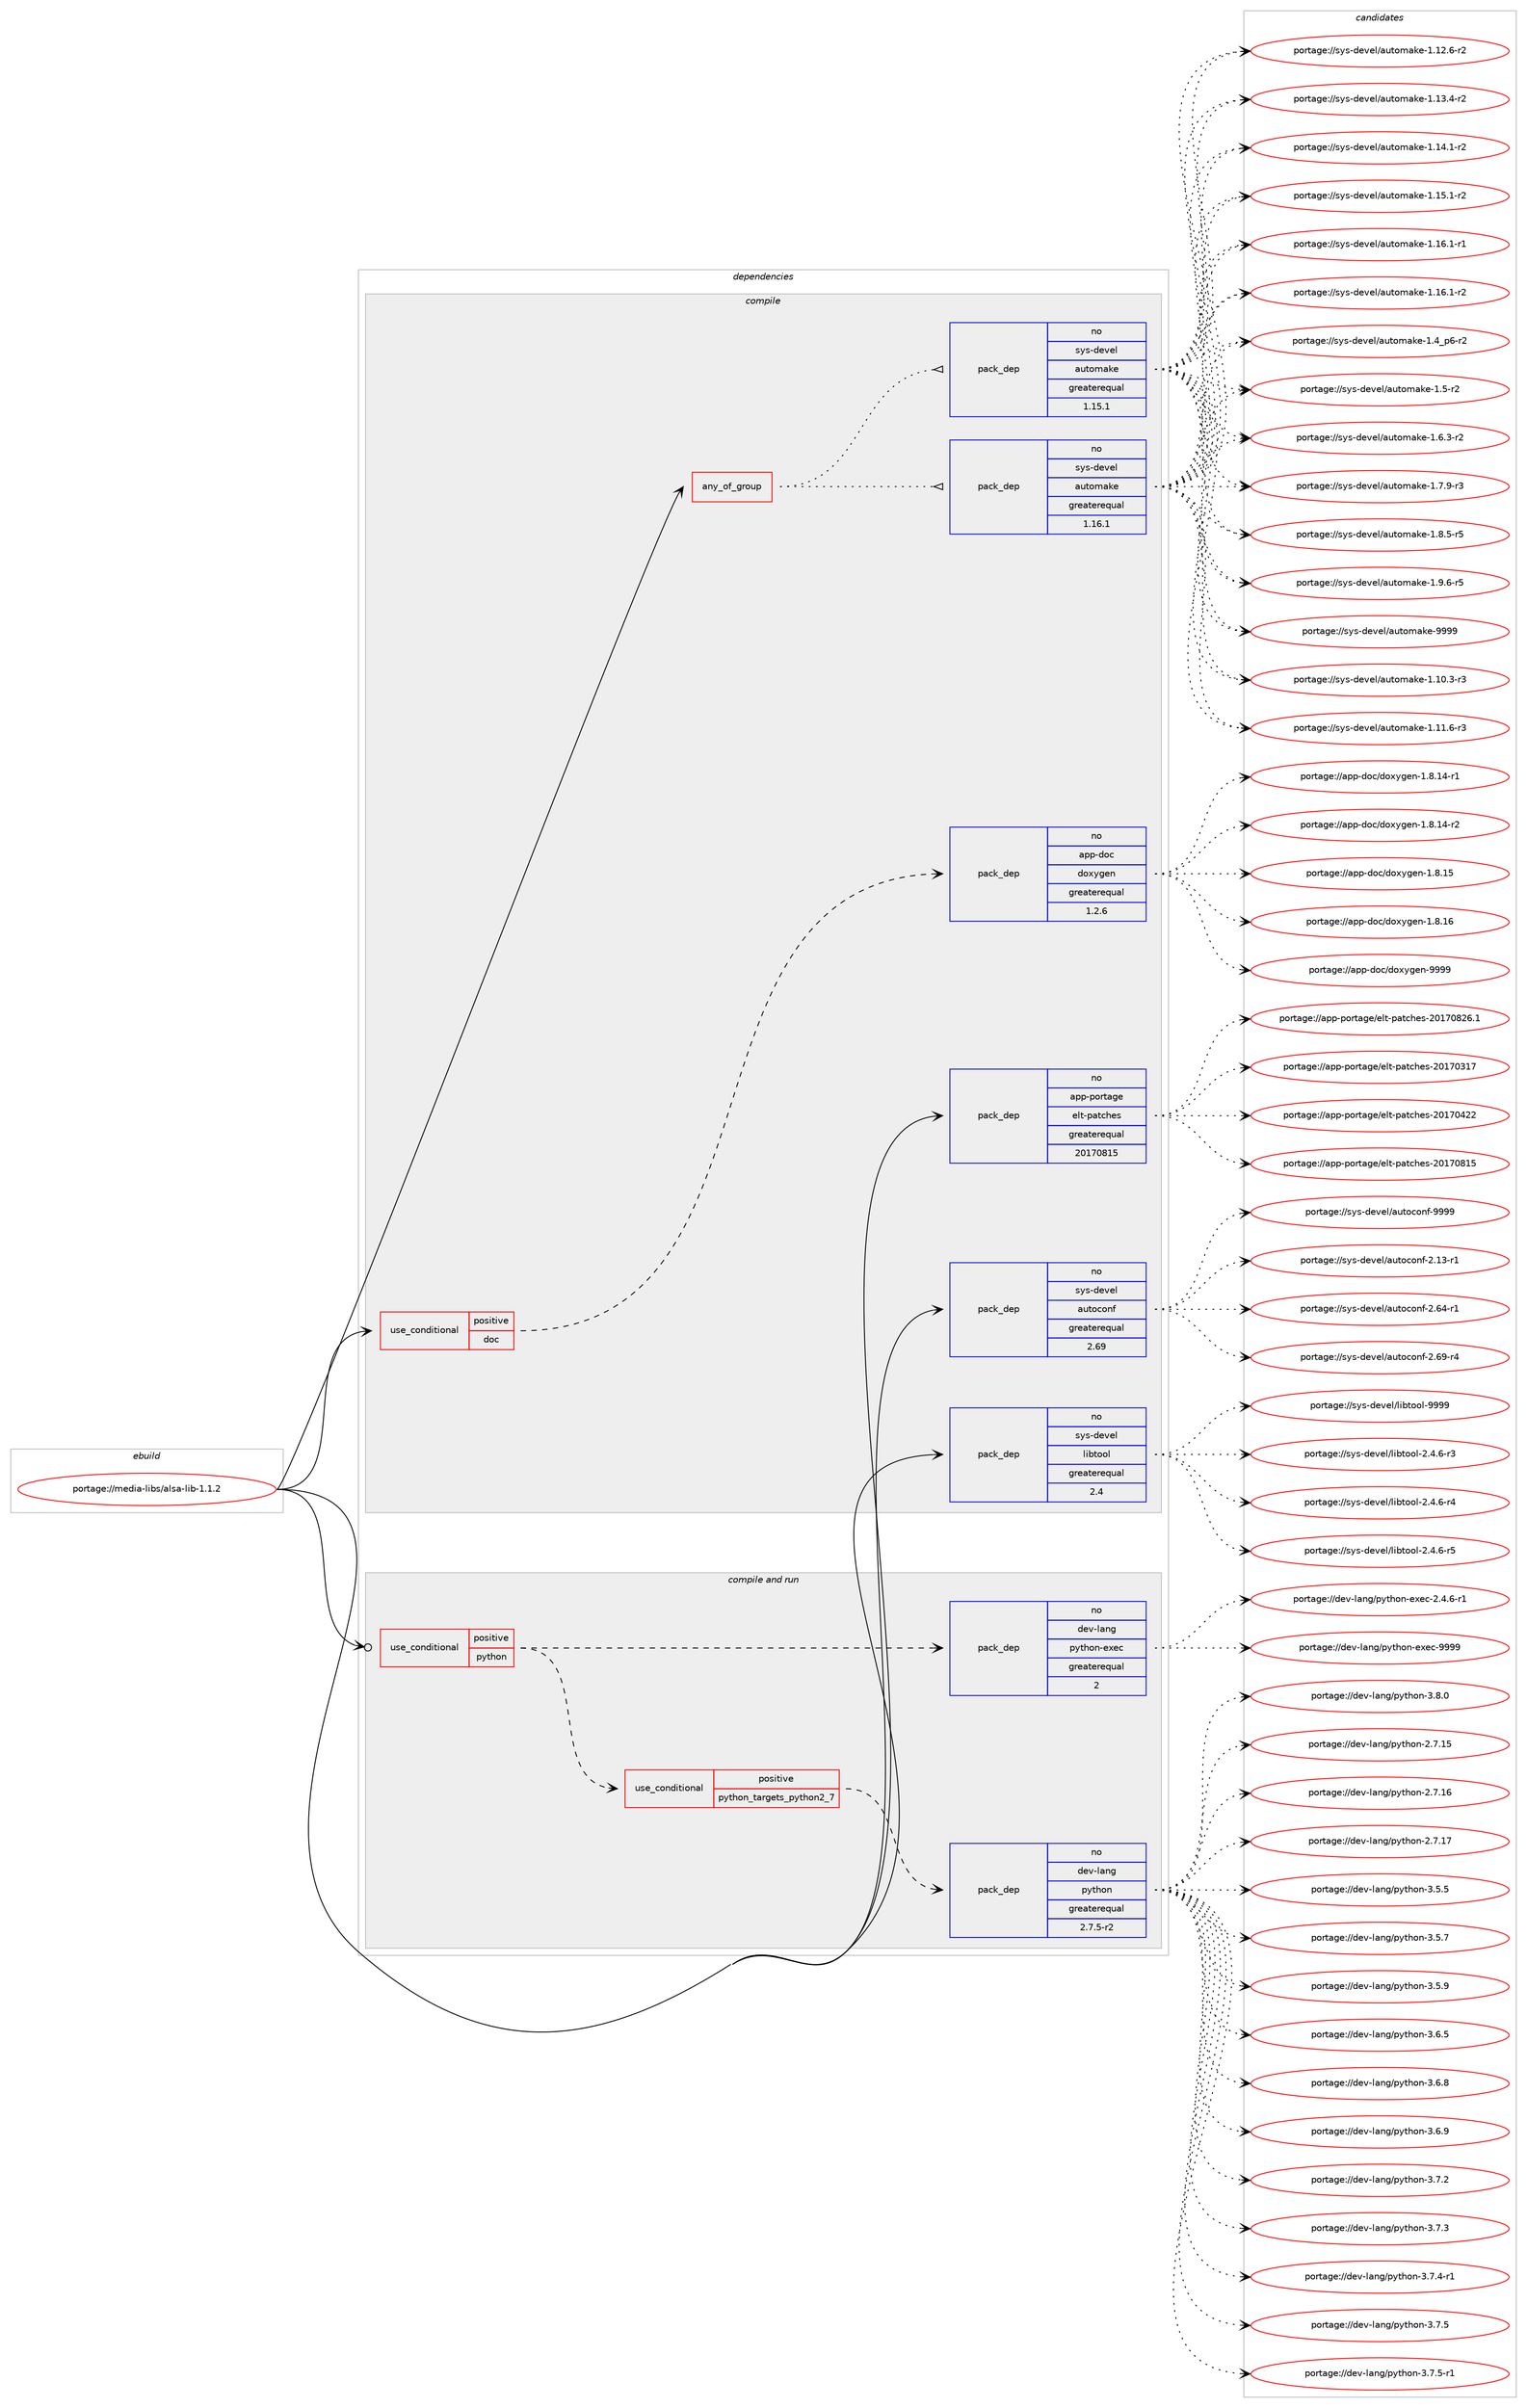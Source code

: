 digraph prolog {

# *************
# Graph options
# *************

newrank=true;
concentrate=true;
compound=true;
graph [rankdir=LR,fontname=Helvetica,fontsize=10,ranksep=1.5];#, ranksep=2.5, nodesep=0.2];
edge  [arrowhead=vee];
node  [fontname=Helvetica,fontsize=10];

# **********
# The ebuild
# **********

subgraph cluster_leftcol {
color=gray;
rank=same;
label=<<i>ebuild</i>>;
id [label="portage://media-libs/alsa-lib-1.1.2", color=red, width=4, href="../media-libs/alsa-lib-1.1.2.svg"];
}

# ****************
# The dependencies
# ****************

subgraph cluster_midcol {
color=gray;
label=<<i>dependencies</i>>;
subgraph cluster_compile {
fillcolor="#eeeeee";
style=filled;
label=<<i>compile</i>>;
subgraph any4996 {
dependency317246 [label=<<TABLE BORDER="0" CELLBORDER="1" CELLSPACING="0" CELLPADDING="4"><TR><TD CELLPADDING="10">any_of_group</TD></TR></TABLE>>, shape=none, color=red];subgraph pack233005 {
dependency317247 [label=<<TABLE BORDER="0" CELLBORDER="1" CELLSPACING="0" CELLPADDING="4" WIDTH="220"><TR><TD ROWSPAN="6" CELLPADDING="30">pack_dep</TD></TR><TR><TD WIDTH="110">no</TD></TR><TR><TD>sys-devel</TD></TR><TR><TD>automake</TD></TR><TR><TD>greaterequal</TD></TR><TR><TD>1.16.1</TD></TR></TABLE>>, shape=none, color=blue];
}
dependency317246:e -> dependency317247:w [weight=20,style="dotted",arrowhead="oinv"];
subgraph pack233006 {
dependency317248 [label=<<TABLE BORDER="0" CELLBORDER="1" CELLSPACING="0" CELLPADDING="4" WIDTH="220"><TR><TD ROWSPAN="6" CELLPADDING="30">pack_dep</TD></TR><TR><TD WIDTH="110">no</TD></TR><TR><TD>sys-devel</TD></TR><TR><TD>automake</TD></TR><TR><TD>greaterequal</TD></TR><TR><TD>1.15.1</TD></TR></TABLE>>, shape=none, color=blue];
}
dependency317246:e -> dependency317248:w [weight=20,style="dotted",arrowhead="oinv"];
}
id:e -> dependency317246:w [weight=20,style="solid",arrowhead="vee"];
subgraph cond79129 {
dependency317249 [label=<<TABLE BORDER="0" CELLBORDER="1" CELLSPACING="0" CELLPADDING="4"><TR><TD ROWSPAN="3" CELLPADDING="10">use_conditional</TD></TR><TR><TD>positive</TD></TR><TR><TD>doc</TD></TR></TABLE>>, shape=none, color=red];
subgraph pack233007 {
dependency317250 [label=<<TABLE BORDER="0" CELLBORDER="1" CELLSPACING="0" CELLPADDING="4" WIDTH="220"><TR><TD ROWSPAN="6" CELLPADDING="30">pack_dep</TD></TR><TR><TD WIDTH="110">no</TD></TR><TR><TD>app-doc</TD></TR><TR><TD>doxygen</TD></TR><TR><TD>greaterequal</TD></TR><TR><TD>1.2.6</TD></TR></TABLE>>, shape=none, color=blue];
}
dependency317249:e -> dependency317250:w [weight=20,style="dashed",arrowhead="vee"];
}
id:e -> dependency317249:w [weight=20,style="solid",arrowhead="vee"];
subgraph pack233008 {
dependency317251 [label=<<TABLE BORDER="0" CELLBORDER="1" CELLSPACING="0" CELLPADDING="4" WIDTH="220"><TR><TD ROWSPAN="6" CELLPADDING="30">pack_dep</TD></TR><TR><TD WIDTH="110">no</TD></TR><TR><TD>app-portage</TD></TR><TR><TD>elt-patches</TD></TR><TR><TD>greaterequal</TD></TR><TR><TD>20170815</TD></TR></TABLE>>, shape=none, color=blue];
}
id:e -> dependency317251:w [weight=20,style="solid",arrowhead="vee"];
subgraph pack233009 {
dependency317252 [label=<<TABLE BORDER="0" CELLBORDER="1" CELLSPACING="0" CELLPADDING="4" WIDTH="220"><TR><TD ROWSPAN="6" CELLPADDING="30">pack_dep</TD></TR><TR><TD WIDTH="110">no</TD></TR><TR><TD>sys-devel</TD></TR><TR><TD>autoconf</TD></TR><TR><TD>greaterequal</TD></TR><TR><TD>2.69</TD></TR></TABLE>>, shape=none, color=blue];
}
id:e -> dependency317252:w [weight=20,style="solid",arrowhead="vee"];
subgraph pack233010 {
dependency317253 [label=<<TABLE BORDER="0" CELLBORDER="1" CELLSPACING="0" CELLPADDING="4" WIDTH="220"><TR><TD ROWSPAN="6" CELLPADDING="30">pack_dep</TD></TR><TR><TD WIDTH="110">no</TD></TR><TR><TD>sys-devel</TD></TR><TR><TD>libtool</TD></TR><TR><TD>greaterequal</TD></TR><TR><TD>2.4</TD></TR></TABLE>>, shape=none, color=blue];
}
id:e -> dependency317253:w [weight=20,style="solid",arrowhead="vee"];
}
subgraph cluster_compileandrun {
fillcolor="#eeeeee";
style=filled;
label=<<i>compile and run</i>>;
subgraph cond79130 {
dependency317254 [label=<<TABLE BORDER="0" CELLBORDER="1" CELLSPACING="0" CELLPADDING="4"><TR><TD ROWSPAN="3" CELLPADDING="10">use_conditional</TD></TR><TR><TD>positive</TD></TR><TR><TD>python</TD></TR></TABLE>>, shape=none, color=red];
subgraph cond79131 {
dependency317255 [label=<<TABLE BORDER="0" CELLBORDER="1" CELLSPACING="0" CELLPADDING="4"><TR><TD ROWSPAN="3" CELLPADDING="10">use_conditional</TD></TR><TR><TD>positive</TD></TR><TR><TD>python_targets_python2_7</TD></TR></TABLE>>, shape=none, color=red];
subgraph pack233011 {
dependency317256 [label=<<TABLE BORDER="0" CELLBORDER="1" CELLSPACING="0" CELLPADDING="4" WIDTH="220"><TR><TD ROWSPAN="6" CELLPADDING="30">pack_dep</TD></TR><TR><TD WIDTH="110">no</TD></TR><TR><TD>dev-lang</TD></TR><TR><TD>python</TD></TR><TR><TD>greaterequal</TD></TR><TR><TD>2.7.5-r2</TD></TR></TABLE>>, shape=none, color=blue];
}
dependency317255:e -> dependency317256:w [weight=20,style="dashed",arrowhead="vee"];
}
dependency317254:e -> dependency317255:w [weight=20,style="dashed",arrowhead="vee"];
subgraph pack233012 {
dependency317257 [label=<<TABLE BORDER="0" CELLBORDER="1" CELLSPACING="0" CELLPADDING="4" WIDTH="220"><TR><TD ROWSPAN="6" CELLPADDING="30">pack_dep</TD></TR><TR><TD WIDTH="110">no</TD></TR><TR><TD>dev-lang</TD></TR><TR><TD>python-exec</TD></TR><TR><TD>greaterequal</TD></TR><TR><TD>2</TD></TR></TABLE>>, shape=none, color=blue];
}
dependency317254:e -> dependency317257:w [weight=20,style="dashed",arrowhead="vee"];
}
id:e -> dependency317254:w [weight=20,style="solid",arrowhead="odotvee"];
}
subgraph cluster_run {
fillcolor="#eeeeee";
style=filled;
label=<<i>run</i>>;
}
}

# **************
# The candidates
# **************

subgraph cluster_choices {
rank=same;
color=gray;
label=<<i>candidates</i>>;

subgraph choice233005 {
color=black;
nodesep=1;
choiceportage11512111545100101118101108479711711611110997107101454946494846514511451 [label="portage://sys-devel/automake-1.10.3-r3", color=red, width=4,href="../sys-devel/automake-1.10.3-r3.svg"];
choiceportage11512111545100101118101108479711711611110997107101454946494946544511451 [label="portage://sys-devel/automake-1.11.6-r3", color=red, width=4,href="../sys-devel/automake-1.11.6-r3.svg"];
choiceportage11512111545100101118101108479711711611110997107101454946495046544511450 [label="portage://sys-devel/automake-1.12.6-r2", color=red, width=4,href="../sys-devel/automake-1.12.6-r2.svg"];
choiceportage11512111545100101118101108479711711611110997107101454946495146524511450 [label="portage://sys-devel/automake-1.13.4-r2", color=red, width=4,href="../sys-devel/automake-1.13.4-r2.svg"];
choiceportage11512111545100101118101108479711711611110997107101454946495246494511450 [label="portage://sys-devel/automake-1.14.1-r2", color=red, width=4,href="../sys-devel/automake-1.14.1-r2.svg"];
choiceportage11512111545100101118101108479711711611110997107101454946495346494511450 [label="portage://sys-devel/automake-1.15.1-r2", color=red, width=4,href="../sys-devel/automake-1.15.1-r2.svg"];
choiceportage11512111545100101118101108479711711611110997107101454946495446494511449 [label="portage://sys-devel/automake-1.16.1-r1", color=red, width=4,href="../sys-devel/automake-1.16.1-r1.svg"];
choiceportage11512111545100101118101108479711711611110997107101454946495446494511450 [label="portage://sys-devel/automake-1.16.1-r2", color=red, width=4,href="../sys-devel/automake-1.16.1-r2.svg"];
choiceportage115121115451001011181011084797117116111109971071014549465295112544511450 [label="portage://sys-devel/automake-1.4_p6-r2", color=red, width=4,href="../sys-devel/automake-1.4_p6-r2.svg"];
choiceportage11512111545100101118101108479711711611110997107101454946534511450 [label="portage://sys-devel/automake-1.5-r2", color=red, width=4,href="../sys-devel/automake-1.5-r2.svg"];
choiceportage115121115451001011181011084797117116111109971071014549465446514511450 [label="portage://sys-devel/automake-1.6.3-r2", color=red, width=4,href="../sys-devel/automake-1.6.3-r2.svg"];
choiceportage115121115451001011181011084797117116111109971071014549465546574511451 [label="portage://sys-devel/automake-1.7.9-r3", color=red, width=4,href="../sys-devel/automake-1.7.9-r3.svg"];
choiceportage115121115451001011181011084797117116111109971071014549465646534511453 [label="portage://sys-devel/automake-1.8.5-r5", color=red, width=4,href="../sys-devel/automake-1.8.5-r5.svg"];
choiceportage115121115451001011181011084797117116111109971071014549465746544511453 [label="portage://sys-devel/automake-1.9.6-r5", color=red, width=4,href="../sys-devel/automake-1.9.6-r5.svg"];
choiceportage115121115451001011181011084797117116111109971071014557575757 [label="portage://sys-devel/automake-9999", color=red, width=4,href="../sys-devel/automake-9999.svg"];
dependency317247:e -> choiceportage11512111545100101118101108479711711611110997107101454946494846514511451:w [style=dotted,weight="100"];
dependency317247:e -> choiceportage11512111545100101118101108479711711611110997107101454946494946544511451:w [style=dotted,weight="100"];
dependency317247:e -> choiceportage11512111545100101118101108479711711611110997107101454946495046544511450:w [style=dotted,weight="100"];
dependency317247:e -> choiceportage11512111545100101118101108479711711611110997107101454946495146524511450:w [style=dotted,weight="100"];
dependency317247:e -> choiceportage11512111545100101118101108479711711611110997107101454946495246494511450:w [style=dotted,weight="100"];
dependency317247:e -> choiceportage11512111545100101118101108479711711611110997107101454946495346494511450:w [style=dotted,weight="100"];
dependency317247:e -> choiceportage11512111545100101118101108479711711611110997107101454946495446494511449:w [style=dotted,weight="100"];
dependency317247:e -> choiceportage11512111545100101118101108479711711611110997107101454946495446494511450:w [style=dotted,weight="100"];
dependency317247:e -> choiceportage115121115451001011181011084797117116111109971071014549465295112544511450:w [style=dotted,weight="100"];
dependency317247:e -> choiceportage11512111545100101118101108479711711611110997107101454946534511450:w [style=dotted,weight="100"];
dependency317247:e -> choiceportage115121115451001011181011084797117116111109971071014549465446514511450:w [style=dotted,weight="100"];
dependency317247:e -> choiceportage115121115451001011181011084797117116111109971071014549465546574511451:w [style=dotted,weight="100"];
dependency317247:e -> choiceportage115121115451001011181011084797117116111109971071014549465646534511453:w [style=dotted,weight="100"];
dependency317247:e -> choiceportage115121115451001011181011084797117116111109971071014549465746544511453:w [style=dotted,weight="100"];
dependency317247:e -> choiceportage115121115451001011181011084797117116111109971071014557575757:w [style=dotted,weight="100"];
}
subgraph choice233006 {
color=black;
nodesep=1;
choiceportage11512111545100101118101108479711711611110997107101454946494846514511451 [label="portage://sys-devel/automake-1.10.3-r3", color=red, width=4,href="../sys-devel/automake-1.10.3-r3.svg"];
choiceportage11512111545100101118101108479711711611110997107101454946494946544511451 [label="portage://sys-devel/automake-1.11.6-r3", color=red, width=4,href="../sys-devel/automake-1.11.6-r3.svg"];
choiceportage11512111545100101118101108479711711611110997107101454946495046544511450 [label="portage://sys-devel/automake-1.12.6-r2", color=red, width=4,href="../sys-devel/automake-1.12.6-r2.svg"];
choiceportage11512111545100101118101108479711711611110997107101454946495146524511450 [label="portage://sys-devel/automake-1.13.4-r2", color=red, width=4,href="../sys-devel/automake-1.13.4-r2.svg"];
choiceportage11512111545100101118101108479711711611110997107101454946495246494511450 [label="portage://sys-devel/automake-1.14.1-r2", color=red, width=4,href="../sys-devel/automake-1.14.1-r2.svg"];
choiceportage11512111545100101118101108479711711611110997107101454946495346494511450 [label="portage://sys-devel/automake-1.15.1-r2", color=red, width=4,href="../sys-devel/automake-1.15.1-r2.svg"];
choiceportage11512111545100101118101108479711711611110997107101454946495446494511449 [label="portage://sys-devel/automake-1.16.1-r1", color=red, width=4,href="../sys-devel/automake-1.16.1-r1.svg"];
choiceportage11512111545100101118101108479711711611110997107101454946495446494511450 [label="portage://sys-devel/automake-1.16.1-r2", color=red, width=4,href="../sys-devel/automake-1.16.1-r2.svg"];
choiceportage115121115451001011181011084797117116111109971071014549465295112544511450 [label="portage://sys-devel/automake-1.4_p6-r2", color=red, width=4,href="../sys-devel/automake-1.4_p6-r2.svg"];
choiceportage11512111545100101118101108479711711611110997107101454946534511450 [label="portage://sys-devel/automake-1.5-r2", color=red, width=4,href="../sys-devel/automake-1.5-r2.svg"];
choiceportage115121115451001011181011084797117116111109971071014549465446514511450 [label="portage://sys-devel/automake-1.6.3-r2", color=red, width=4,href="../sys-devel/automake-1.6.3-r2.svg"];
choiceportage115121115451001011181011084797117116111109971071014549465546574511451 [label="portage://sys-devel/automake-1.7.9-r3", color=red, width=4,href="../sys-devel/automake-1.7.9-r3.svg"];
choiceportage115121115451001011181011084797117116111109971071014549465646534511453 [label="portage://sys-devel/automake-1.8.5-r5", color=red, width=4,href="../sys-devel/automake-1.8.5-r5.svg"];
choiceportage115121115451001011181011084797117116111109971071014549465746544511453 [label="portage://sys-devel/automake-1.9.6-r5", color=red, width=4,href="../sys-devel/automake-1.9.6-r5.svg"];
choiceportage115121115451001011181011084797117116111109971071014557575757 [label="portage://sys-devel/automake-9999", color=red, width=4,href="../sys-devel/automake-9999.svg"];
dependency317248:e -> choiceportage11512111545100101118101108479711711611110997107101454946494846514511451:w [style=dotted,weight="100"];
dependency317248:e -> choiceportage11512111545100101118101108479711711611110997107101454946494946544511451:w [style=dotted,weight="100"];
dependency317248:e -> choiceportage11512111545100101118101108479711711611110997107101454946495046544511450:w [style=dotted,weight="100"];
dependency317248:e -> choiceportage11512111545100101118101108479711711611110997107101454946495146524511450:w [style=dotted,weight="100"];
dependency317248:e -> choiceportage11512111545100101118101108479711711611110997107101454946495246494511450:w [style=dotted,weight="100"];
dependency317248:e -> choiceportage11512111545100101118101108479711711611110997107101454946495346494511450:w [style=dotted,weight="100"];
dependency317248:e -> choiceportage11512111545100101118101108479711711611110997107101454946495446494511449:w [style=dotted,weight="100"];
dependency317248:e -> choiceportage11512111545100101118101108479711711611110997107101454946495446494511450:w [style=dotted,weight="100"];
dependency317248:e -> choiceportage115121115451001011181011084797117116111109971071014549465295112544511450:w [style=dotted,weight="100"];
dependency317248:e -> choiceportage11512111545100101118101108479711711611110997107101454946534511450:w [style=dotted,weight="100"];
dependency317248:e -> choiceportage115121115451001011181011084797117116111109971071014549465446514511450:w [style=dotted,weight="100"];
dependency317248:e -> choiceportage115121115451001011181011084797117116111109971071014549465546574511451:w [style=dotted,weight="100"];
dependency317248:e -> choiceportage115121115451001011181011084797117116111109971071014549465646534511453:w [style=dotted,weight="100"];
dependency317248:e -> choiceportage115121115451001011181011084797117116111109971071014549465746544511453:w [style=dotted,weight="100"];
dependency317248:e -> choiceportage115121115451001011181011084797117116111109971071014557575757:w [style=dotted,weight="100"];
}
subgraph choice233007 {
color=black;
nodesep=1;
choiceportage97112112451001119947100111120121103101110454946564649524511449 [label="portage://app-doc/doxygen-1.8.14-r1", color=red, width=4,href="../app-doc/doxygen-1.8.14-r1.svg"];
choiceportage97112112451001119947100111120121103101110454946564649524511450 [label="portage://app-doc/doxygen-1.8.14-r2", color=red, width=4,href="../app-doc/doxygen-1.8.14-r2.svg"];
choiceportage9711211245100111994710011112012110310111045494656464953 [label="portage://app-doc/doxygen-1.8.15", color=red, width=4,href="../app-doc/doxygen-1.8.15.svg"];
choiceportage9711211245100111994710011112012110310111045494656464954 [label="portage://app-doc/doxygen-1.8.16", color=red, width=4,href="../app-doc/doxygen-1.8.16.svg"];
choiceportage971121124510011199471001111201211031011104557575757 [label="portage://app-doc/doxygen-9999", color=red, width=4,href="../app-doc/doxygen-9999.svg"];
dependency317250:e -> choiceportage97112112451001119947100111120121103101110454946564649524511449:w [style=dotted,weight="100"];
dependency317250:e -> choiceportage97112112451001119947100111120121103101110454946564649524511450:w [style=dotted,weight="100"];
dependency317250:e -> choiceportage9711211245100111994710011112012110310111045494656464953:w [style=dotted,weight="100"];
dependency317250:e -> choiceportage9711211245100111994710011112012110310111045494656464954:w [style=dotted,weight="100"];
dependency317250:e -> choiceportage971121124510011199471001111201211031011104557575757:w [style=dotted,weight="100"];
}
subgraph choice233008 {
color=black;
nodesep=1;
choiceportage97112112451121111141169710310147101108116451129711699104101115455048495548514955 [label="portage://app-portage/elt-patches-20170317", color=red, width=4,href="../app-portage/elt-patches-20170317.svg"];
choiceportage97112112451121111141169710310147101108116451129711699104101115455048495548525050 [label="portage://app-portage/elt-patches-20170422", color=red, width=4,href="../app-portage/elt-patches-20170422.svg"];
choiceportage97112112451121111141169710310147101108116451129711699104101115455048495548564953 [label="portage://app-portage/elt-patches-20170815", color=red, width=4,href="../app-portage/elt-patches-20170815.svg"];
choiceportage971121124511211111411697103101471011081164511297116991041011154550484955485650544649 [label="portage://app-portage/elt-patches-20170826.1", color=red, width=4,href="../app-portage/elt-patches-20170826.1.svg"];
dependency317251:e -> choiceportage97112112451121111141169710310147101108116451129711699104101115455048495548514955:w [style=dotted,weight="100"];
dependency317251:e -> choiceportage97112112451121111141169710310147101108116451129711699104101115455048495548525050:w [style=dotted,weight="100"];
dependency317251:e -> choiceportage97112112451121111141169710310147101108116451129711699104101115455048495548564953:w [style=dotted,weight="100"];
dependency317251:e -> choiceportage971121124511211111411697103101471011081164511297116991041011154550484955485650544649:w [style=dotted,weight="100"];
}
subgraph choice233009 {
color=black;
nodesep=1;
choiceportage1151211154510010111810110847971171161119911111010245504649514511449 [label="portage://sys-devel/autoconf-2.13-r1", color=red, width=4,href="../sys-devel/autoconf-2.13-r1.svg"];
choiceportage1151211154510010111810110847971171161119911111010245504654524511449 [label="portage://sys-devel/autoconf-2.64-r1", color=red, width=4,href="../sys-devel/autoconf-2.64-r1.svg"];
choiceportage1151211154510010111810110847971171161119911111010245504654574511452 [label="portage://sys-devel/autoconf-2.69-r4", color=red, width=4,href="../sys-devel/autoconf-2.69-r4.svg"];
choiceportage115121115451001011181011084797117116111991111101024557575757 [label="portage://sys-devel/autoconf-9999", color=red, width=4,href="../sys-devel/autoconf-9999.svg"];
dependency317252:e -> choiceportage1151211154510010111810110847971171161119911111010245504649514511449:w [style=dotted,weight="100"];
dependency317252:e -> choiceportage1151211154510010111810110847971171161119911111010245504654524511449:w [style=dotted,weight="100"];
dependency317252:e -> choiceportage1151211154510010111810110847971171161119911111010245504654574511452:w [style=dotted,weight="100"];
dependency317252:e -> choiceportage115121115451001011181011084797117116111991111101024557575757:w [style=dotted,weight="100"];
}
subgraph choice233010 {
color=black;
nodesep=1;
choiceportage1151211154510010111810110847108105981161111111084550465246544511451 [label="portage://sys-devel/libtool-2.4.6-r3", color=red, width=4,href="../sys-devel/libtool-2.4.6-r3.svg"];
choiceportage1151211154510010111810110847108105981161111111084550465246544511452 [label="portage://sys-devel/libtool-2.4.6-r4", color=red, width=4,href="../sys-devel/libtool-2.4.6-r4.svg"];
choiceportage1151211154510010111810110847108105981161111111084550465246544511453 [label="portage://sys-devel/libtool-2.4.6-r5", color=red, width=4,href="../sys-devel/libtool-2.4.6-r5.svg"];
choiceportage1151211154510010111810110847108105981161111111084557575757 [label="portage://sys-devel/libtool-9999", color=red, width=4,href="../sys-devel/libtool-9999.svg"];
dependency317253:e -> choiceportage1151211154510010111810110847108105981161111111084550465246544511451:w [style=dotted,weight="100"];
dependency317253:e -> choiceportage1151211154510010111810110847108105981161111111084550465246544511452:w [style=dotted,weight="100"];
dependency317253:e -> choiceportage1151211154510010111810110847108105981161111111084550465246544511453:w [style=dotted,weight="100"];
dependency317253:e -> choiceportage1151211154510010111810110847108105981161111111084557575757:w [style=dotted,weight="100"];
}
subgraph choice233011 {
color=black;
nodesep=1;
choiceportage10010111845108971101034711212111610411111045504655464953 [label="portage://dev-lang/python-2.7.15", color=red, width=4,href="../dev-lang/python-2.7.15.svg"];
choiceportage10010111845108971101034711212111610411111045504655464954 [label="portage://dev-lang/python-2.7.16", color=red, width=4,href="../dev-lang/python-2.7.16.svg"];
choiceportage10010111845108971101034711212111610411111045504655464955 [label="portage://dev-lang/python-2.7.17", color=red, width=4,href="../dev-lang/python-2.7.17.svg"];
choiceportage100101118451089711010347112121116104111110455146534653 [label="portage://dev-lang/python-3.5.5", color=red, width=4,href="../dev-lang/python-3.5.5.svg"];
choiceportage100101118451089711010347112121116104111110455146534655 [label="portage://dev-lang/python-3.5.7", color=red, width=4,href="../dev-lang/python-3.5.7.svg"];
choiceportage100101118451089711010347112121116104111110455146534657 [label="portage://dev-lang/python-3.5.9", color=red, width=4,href="../dev-lang/python-3.5.9.svg"];
choiceportage100101118451089711010347112121116104111110455146544653 [label="portage://dev-lang/python-3.6.5", color=red, width=4,href="../dev-lang/python-3.6.5.svg"];
choiceportage100101118451089711010347112121116104111110455146544656 [label="portage://dev-lang/python-3.6.8", color=red, width=4,href="../dev-lang/python-3.6.8.svg"];
choiceportage100101118451089711010347112121116104111110455146544657 [label="portage://dev-lang/python-3.6.9", color=red, width=4,href="../dev-lang/python-3.6.9.svg"];
choiceportage100101118451089711010347112121116104111110455146554650 [label="portage://dev-lang/python-3.7.2", color=red, width=4,href="../dev-lang/python-3.7.2.svg"];
choiceportage100101118451089711010347112121116104111110455146554651 [label="portage://dev-lang/python-3.7.3", color=red, width=4,href="../dev-lang/python-3.7.3.svg"];
choiceportage1001011184510897110103471121211161041111104551465546524511449 [label="portage://dev-lang/python-3.7.4-r1", color=red, width=4,href="../dev-lang/python-3.7.4-r1.svg"];
choiceportage100101118451089711010347112121116104111110455146554653 [label="portage://dev-lang/python-3.7.5", color=red, width=4,href="../dev-lang/python-3.7.5.svg"];
choiceportage1001011184510897110103471121211161041111104551465546534511449 [label="portage://dev-lang/python-3.7.5-r1", color=red, width=4,href="../dev-lang/python-3.7.5-r1.svg"];
choiceportage100101118451089711010347112121116104111110455146564648 [label="portage://dev-lang/python-3.8.0", color=red, width=4,href="../dev-lang/python-3.8.0.svg"];
dependency317256:e -> choiceportage10010111845108971101034711212111610411111045504655464953:w [style=dotted,weight="100"];
dependency317256:e -> choiceportage10010111845108971101034711212111610411111045504655464954:w [style=dotted,weight="100"];
dependency317256:e -> choiceportage10010111845108971101034711212111610411111045504655464955:w [style=dotted,weight="100"];
dependency317256:e -> choiceportage100101118451089711010347112121116104111110455146534653:w [style=dotted,weight="100"];
dependency317256:e -> choiceportage100101118451089711010347112121116104111110455146534655:w [style=dotted,weight="100"];
dependency317256:e -> choiceportage100101118451089711010347112121116104111110455146534657:w [style=dotted,weight="100"];
dependency317256:e -> choiceportage100101118451089711010347112121116104111110455146544653:w [style=dotted,weight="100"];
dependency317256:e -> choiceportage100101118451089711010347112121116104111110455146544656:w [style=dotted,weight="100"];
dependency317256:e -> choiceportage100101118451089711010347112121116104111110455146544657:w [style=dotted,weight="100"];
dependency317256:e -> choiceportage100101118451089711010347112121116104111110455146554650:w [style=dotted,weight="100"];
dependency317256:e -> choiceportage100101118451089711010347112121116104111110455146554651:w [style=dotted,weight="100"];
dependency317256:e -> choiceportage1001011184510897110103471121211161041111104551465546524511449:w [style=dotted,weight="100"];
dependency317256:e -> choiceportage100101118451089711010347112121116104111110455146554653:w [style=dotted,weight="100"];
dependency317256:e -> choiceportage1001011184510897110103471121211161041111104551465546534511449:w [style=dotted,weight="100"];
dependency317256:e -> choiceportage100101118451089711010347112121116104111110455146564648:w [style=dotted,weight="100"];
}
subgraph choice233012 {
color=black;
nodesep=1;
choiceportage10010111845108971101034711212111610411111045101120101994550465246544511449 [label="portage://dev-lang/python-exec-2.4.6-r1", color=red, width=4,href="../dev-lang/python-exec-2.4.6-r1.svg"];
choiceportage10010111845108971101034711212111610411111045101120101994557575757 [label="portage://dev-lang/python-exec-9999", color=red, width=4,href="../dev-lang/python-exec-9999.svg"];
dependency317257:e -> choiceportage10010111845108971101034711212111610411111045101120101994550465246544511449:w [style=dotted,weight="100"];
dependency317257:e -> choiceportage10010111845108971101034711212111610411111045101120101994557575757:w [style=dotted,weight="100"];
}
}

}
